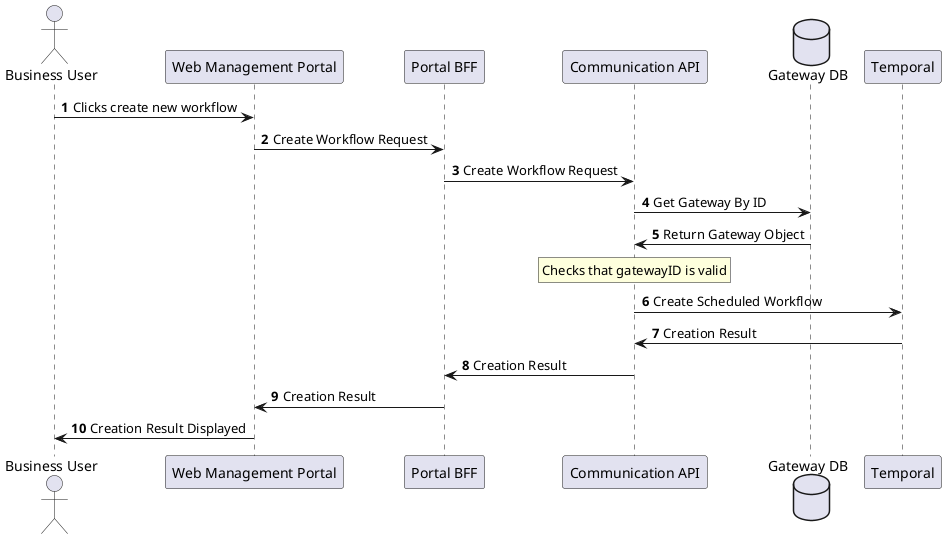 @startuml Create New Workflow

actor "Business User" as bu
participant "Web Management Portal" as wmp
participant "Portal BFF" as pbff
participant "Communication API" as cAPI
database "Gateway DB" as gwdb
participant "Temporal" as temporal

autonumber

bu -> wmp: Clicks create new workflow
wmp -> pbff: Create Workflow Request
pbff -> cAPI: Create Workflow Request
cAPI -> gwdb: Get Gateway By ID
gwdb -> cAPI: Return Gateway Object
rnote over cAPI
    Checks that gatewayID is valid
endrnote
cAPI -> temporal: Create Scheduled Workflow
temporal -> cAPI: Creation Result
cAPI -> pbff: Creation Result
pbff -> wmp: Creation Result
wmp -> bu: Creation Result Displayed

@enduml
